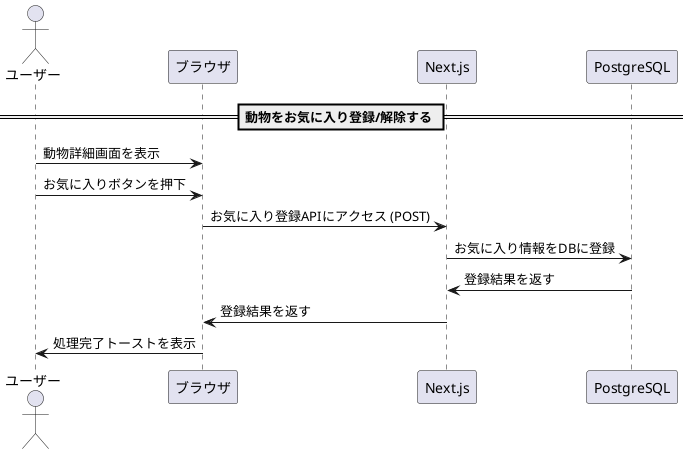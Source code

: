 @startuml
actor ユーザー as user
participant ブラウザ as browser
participant Next.js as api
participant PostgreSQL as db

== 動物をお気に入り登録/解除する ==
user -> browser: 動物詳細画面を表示
user -> browser: お気に入りボタンを押下
browser -> api: お気に入り登録APIにアクセス (POST)
api -> db: お気に入り情報をDBに登録
db -> api: 登録結果を返す
api -> browser: 登録結果を返す
browser -> user: 処理完了トーストを表示

@enduml
